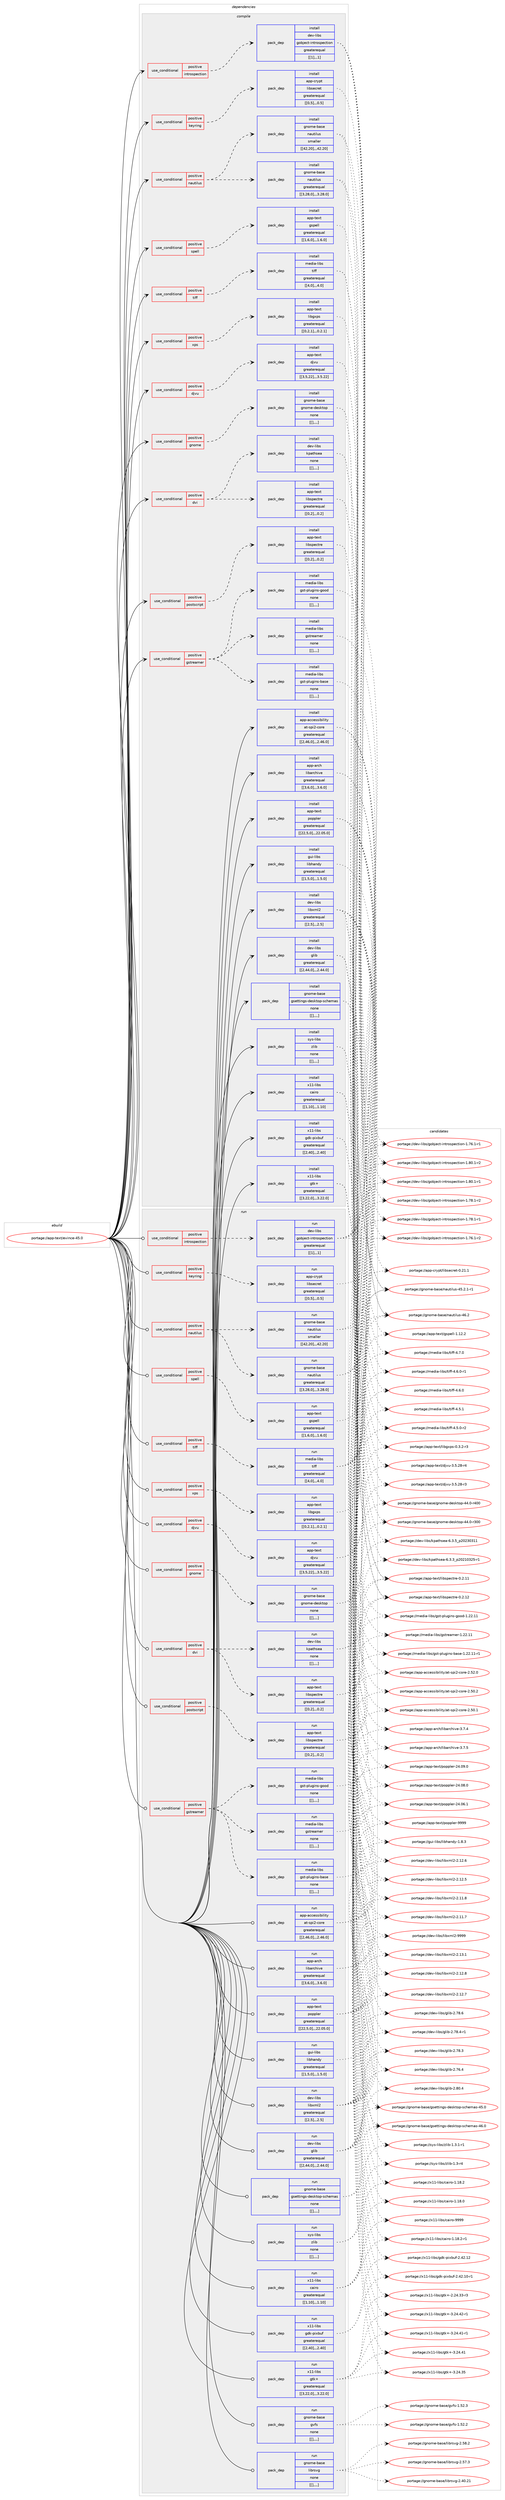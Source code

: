 digraph prolog {

# *************
# Graph options
# *************

newrank=true;
concentrate=true;
compound=true;
graph [rankdir=LR,fontname=Helvetica,fontsize=10,ranksep=1.5];#, ranksep=2.5, nodesep=0.2];
edge  [arrowhead=vee];
node  [fontname=Helvetica,fontsize=10];

# **********
# The ebuild
# **********

subgraph cluster_leftcol {
color=gray;
label=<<i>ebuild</i>>;
id [label="portage://app-text/evince-45.0", color=red, width=4, href="../app-text/evince-45.0.svg"];
}

# ****************
# The dependencies
# ****************

subgraph cluster_midcol {
color=gray;
label=<<i>dependencies</i>>;
subgraph cluster_compile {
fillcolor="#eeeeee";
style=filled;
label=<<i>compile</i>>;
subgraph cond15234 {
dependency54823 [label=<<TABLE BORDER="0" CELLBORDER="1" CELLSPACING="0" CELLPADDING="4"><TR><TD ROWSPAN="3" CELLPADDING="10">use_conditional</TD></TR><TR><TD>positive</TD></TR><TR><TD>djvu</TD></TR></TABLE>>, shape=none, color=red];
subgraph pack39100 {
dependency54824 [label=<<TABLE BORDER="0" CELLBORDER="1" CELLSPACING="0" CELLPADDING="4" WIDTH="220"><TR><TD ROWSPAN="6" CELLPADDING="30">pack_dep</TD></TR><TR><TD WIDTH="110">install</TD></TR><TR><TD>app-text</TD></TR><TR><TD>djvu</TD></TR><TR><TD>greaterequal</TD></TR><TR><TD>[[3,5,22],,,3.5.22]</TD></TR></TABLE>>, shape=none, color=blue];
}
dependency54823:e -> dependency54824:w [weight=20,style="dashed",arrowhead="vee"];
}
id:e -> dependency54823:w [weight=20,style="solid",arrowhead="vee"];
subgraph cond15235 {
dependency54825 [label=<<TABLE BORDER="0" CELLBORDER="1" CELLSPACING="0" CELLPADDING="4"><TR><TD ROWSPAN="3" CELLPADDING="10">use_conditional</TD></TR><TR><TD>positive</TD></TR><TR><TD>dvi</TD></TR></TABLE>>, shape=none, color=red];
subgraph pack39101 {
dependency54826 [label=<<TABLE BORDER="0" CELLBORDER="1" CELLSPACING="0" CELLPADDING="4" WIDTH="220"><TR><TD ROWSPAN="6" CELLPADDING="30">pack_dep</TD></TR><TR><TD WIDTH="110">install</TD></TR><TR><TD>app-text</TD></TR><TR><TD>libspectre</TD></TR><TR><TD>greaterequal</TD></TR><TR><TD>[[0,2],,,0.2]</TD></TR></TABLE>>, shape=none, color=blue];
}
dependency54825:e -> dependency54826:w [weight=20,style="dashed",arrowhead="vee"];
subgraph pack39102 {
dependency54827 [label=<<TABLE BORDER="0" CELLBORDER="1" CELLSPACING="0" CELLPADDING="4" WIDTH="220"><TR><TD ROWSPAN="6" CELLPADDING="30">pack_dep</TD></TR><TR><TD WIDTH="110">install</TD></TR><TR><TD>dev-libs</TD></TR><TR><TD>kpathsea</TD></TR><TR><TD>none</TD></TR><TR><TD>[[],,,,]</TD></TR></TABLE>>, shape=none, color=blue];
}
dependency54825:e -> dependency54827:w [weight=20,style="dashed",arrowhead="vee"];
}
id:e -> dependency54825:w [weight=20,style="solid",arrowhead="vee"];
subgraph cond15236 {
dependency54828 [label=<<TABLE BORDER="0" CELLBORDER="1" CELLSPACING="0" CELLPADDING="4"><TR><TD ROWSPAN="3" CELLPADDING="10">use_conditional</TD></TR><TR><TD>positive</TD></TR><TR><TD>gnome</TD></TR></TABLE>>, shape=none, color=red];
subgraph pack39103 {
dependency54829 [label=<<TABLE BORDER="0" CELLBORDER="1" CELLSPACING="0" CELLPADDING="4" WIDTH="220"><TR><TD ROWSPAN="6" CELLPADDING="30">pack_dep</TD></TR><TR><TD WIDTH="110">install</TD></TR><TR><TD>gnome-base</TD></TR><TR><TD>gnome-desktop</TD></TR><TR><TD>none</TD></TR><TR><TD>[[],,,,]</TD></TR></TABLE>>, shape=none, color=blue];
}
dependency54828:e -> dependency54829:w [weight=20,style="dashed",arrowhead="vee"];
}
id:e -> dependency54828:w [weight=20,style="solid",arrowhead="vee"];
subgraph cond15237 {
dependency54830 [label=<<TABLE BORDER="0" CELLBORDER="1" CELLSPACING="0" CELLPADDING="4"><TR><TD ROWSPAN="3" CELLPADDING="10">use_conditional</TD></TR><TR><TD>positive</TD></TR><TR><TD>gstreamer</TD></TR></TABLE>>, shape=none, color=red];
subgraph pack39104 {
dependency54831 [label=<<TABLE BORDER="0" CELLBORDER="1" CELLSPACING="0" CELLPADDING="4" WIDTH="220"><TR><TD ROWSPAN="6" CELLPADDING="30">pack_dep</TD></TR><TR><TD WIDTH="110">install</TD></TR><TR><TD>media-libs</TD></TR><TR><TD>gstreamer</TD></TR><TR><TD>none</TD></TR><TR><TD>[[],,,,]</TD></TR></TABLE>>, shape=none, color=blue];
}
dependency54830:e -> dependency54831:w [weight=20,style="dashed",arrowhead="vee"];
subgraph pack39105 {
dependency54832 [label=<<TABLE BORDER="0" CELLBORDER="1" CELLSPACING="0" CELLPADDING="4" WIDTH="220"><TR><TD ROWSPAN="6" CELLPADDING="30">pack_dep</TD></TR><TR><TD WIDTH="110">install</TD></TR><TR><TD>media-libs</TD></TR><TR><TD>gst-plugins-base</TD></TR><TR><TD>none</TD></TR><TR><TD>[[],,,,]</TD></TR></TABLE>>, shape=none, color=blue];
}
dependency54830:e -> dependency54832:w [weight=20,style="dashed",arrowhead="vee"];
subgraph pack39106 {
dependency54833 [label=<<TABLE BORDER="0" CELLBORDER="1" CELLSPACING="0" CELLPADDING="4" WIDTH="220"><TR><TD ROWSPAN="6" CELLPADDING="30">pack_dep</TD></TR><TR><TD WIDTH="110">install</TD></TR><TR><TD>media-libs</TD></TR><TR><TD>gst-plugins-good</TD></TR><TR><TD>none</TD></TR><TR><TD>[[],,,,]</TD></TR></TABLE>>, shape=none, color=blue];
}
dependency54830:e -> dependency54833:w [weight=20,style="dashed",arrowhead="vee"];
}
id:e -> dependency54830:w [weight=20,style="solid",arrowhead="vee"];
subgraph cond15238 {
dependency54834 [label=<<TABLE BORDER="0" CELLBORDER="1" CELLSPACING="0" CELLPADDING="4"><TR><TD ROWSPAN="3" CELLPADDING="10">use_conditional</TD></TR><TR><TD>positive</TD></TR><TR><TD>introspection</TD></TR></TABLE>>, shape=none, color=red];
subgraph pack39107 {
dependency54835 [label=<<TABLE BORDER="0" CELLBORDER="1" CELLSPACING="0" CELLPADDING="4" WIDTH="220"><TR><TD ROWSPAN="6" CELLPADDING="30">pack_dep</TD></TR><TR><TD WIDTH="110">install</TD></TR><TR><TD>dev-libs</TD></TR><TR><TD>gobject-introspection</TD></TR><TR><TD>greaterequal</TD></TR><TR><TD>[[1],,,1]</TD></TR></TABLE>>, shape=none, color=blue];
}
dependency54834:e -> dependency54835:w [weight=20,style="dashed",arrowhead="vee"];
}
id:e -> dependency54834:w [weight=20,style="solid",arrowhead="vee"];
subgraph cond15239 {
dependency54836 [label=<<TABLE BORDER="0" CELLBORDER="1" CELLSPACING="0" CELLPADDING="4"><TR><TD ROWSPAN="3" CELLPADDING="10">use_conditional</TD></TR><TR><TD>positive</TD></TR><TR><TD>keyring</TD></TR></TABLE>>, shape=none, color=red];
subgraph pack39108 {
dependency54837 [label=<<TABLE BORDER="0" CELLBORDER="1" CELLSPACING="0" CELLPADDING="4" WIDTH="220"><TR><TD ROWSPAN="6" CELLPADDING="30">pack_dep</TD></TR><TR><TD WIDTH="110">install</TD></TR><TR><TD>app-crypt</TD></TR><TR><TD>libsecret</TD></TR><TR><TD>greaterequal</TD></TR><TR><TD>[[0,5],,,0.5]</TD></TR></TABLE>>, shape=none, color=blue];
}
dependency54836:e -> dependency54837:w [weight=20,style="dashed",arrowhead="vee"];
}
id:e -> dependency54836:w [weight=20,style="solid",arrowhead="vee"];
subgraph cond15240 {
dependency54838 [label=<<TABLE BORDER="0" CELLBORDER="1" CELLSPACING="0" CELLPADDING="4"><TR><TD ROWSPAN="3" CELLPADDING="10">use_conditional</TD></TR><TR><TD>positive</TD></TR><TR><TD>nautilus</TD></TR></TABLE>>, shape=none, color=red];
subgraph pack39109 {
dependency54839 [label=<<TABLE BORDER="0" CELLBORDER="1" CELLSPACING="0" CELLPADDING="4" WIDTH="220"><TR><TD ROWSPAN="6" CELLPADDING="30">pack_dep</TD></TR><TR><TD WIDTH="110">install</TD></TR><TR><TD>gnome-base</TD></TR><TR><TD>nautilus</TD></TR><TR><TD>greaterequal</TD></TR><TR><TD>[[3,28,0],,,3.28.0]</TD></TR></TABLE>>, shape=none, color=blue];
}
dependency54838:e -> dependency54839:w [weight=20,style="dashed",arrowhead="vee"];
subgraph pack39110 {
dependency54840 [label=<<TABLE BORDER="0" CELLBORDER="1" CELLSPACING="0" CELLPADDING="4" WIDTH="220"><TR><TD ROWSPAN="6" CELLPADDING="30">pack_dep</TD></TR><TR><TD WIDTH="110">install</TD></TR><TR><TD>gnome-base</TD></TR><TR><TD>nautilus</TD></TR><TR><TD>smaller</TD></TR><TR><TD>[[42,20],,,42.20]</TD></TR></TABLE>>, shape=none, color=blue];
}
dependency54838:e -> dependency54840:w [weight=20,style="dashed",arrowhead="vee"];
}
id:e -> dependency54838:w [weight=20,style="solid",arrowhead="vee"];
subgraph cond15241 {
dependency54841 [label=<<TABLE BORDER="0" CELLBORDER="1" CELLSPACING="0" CELLPADDING="4"><TR><TD ROWSPAN="3" CELLPADDING="10">use_conditional</TD></TR><TR><TD>positive</TD></TR><TR><TD>postscript</TD></TR></TABLE>>, shape=none, color=red];
subgraph pack39111 {
dependency54842 [label=<<TABLE BORDER="0" CELLBORDER="1" CELLSPACING="0" CELLPADDING="4" WIDTH="220"><TR><TD ROWSPAN="6" CELLPADDING="30">pack_dep</TD></TR><TR><TD WIDTH="110">install</TD></TR><TR><TD>app-text</TD></TR><TR><TD>libspectre</TD></TR><TR><TD>greaterequal</TD></TR><TR><TD>[[0,2],,,0.2]</TD></TR></TABLE>>, shape=none, color=blue];
}
dependency54841:e -> dependency54842:w [weight=20,style="dashed",arrowhead="vee"];
}
id:e -> dependency54841:w [weight=20,style="solid",arrowhead="vee"];
subgraph cond15242 {
dependency54843 [label=<<TABLE BORDER="0" CELLBORDER="1" CELLSPACING="0" CELLPADDING="4"><TR><TD ROWSPAN="3" CELLPADDING="10">use_conditional</TD></TR><TR><TD>positive</TD></TR><TR><TD>spell</TD></TR></TABLE>>, shape=none, color=red];
subgraph pack39112 {
dependency54844 [label=<<TABLE BORDER="0" CELLBORDER="1" CELLSPACING="0" CELLPADDING="4" WIDTH="220"><TR><TD ROWSPAN="6" CELLPADDING="30">pack_dep</TD></TR><TR><TD WIDTH="110">install</TD></TR><TR><TD>app-text</TD></TR><TR><TD>gspell</TD></TR><TR><TD>greaterequal</TD></TR><TR><TD>[[1,6,0],,,1.6.0]</TD></TR></TABLE>>, shape=none, color=blue];
}
dependency54843:e -> dependency54844:w [weight=20,style="dashed",arrowhead="vee"];
}
id:e -> dependency54843:w [weight=20,style="solid",arrowhead="vee"];
subgraph cond15243 {
dependency54845 [label=<<TABLE BORDER="0" CELLBORDER="1" CELLSPACING="0" CELLPADDING="4"><TR><TD ROWSPAN="3" CELLPADDING="10">use_conditional</TD></TR><TR><TD>positive</TD></TR><TR><TD>tiff</TD></TR></TABLE>>, shape=none, color=red];
subgraph pack39113 {
dependency54846 [label=<<TABLE BORDER="0" CELLBORDER="1" CELLSPACING="0" CELLPADDING="4" WIDTH="220"><TR><TD ROWSPAN="6" CELLPADDING="30">pack_dep</TD></TR><TR><TD WIDTH="110">install</TD></TR><TR><TD>media-libs</TD></TR><TR><TD>tiff</TD></TR><TR><TD>greaterequal</TD></TR><TR><TD>[[4,0],,,4.0]</TD></TR></TABLE>>, shape=none, color=blue];
}
dependency54845:e -> dependency54846:w [weight=20,style="dashed",arrowhead="vee"];
}
id:e -> dependency54845:w [weight=20,style="solid",arrowhead="vee"];
subgraph cond15244 {
dependency54847 [label=<<TABLE BORDER="0" CELLBORDER="1" CELLSPACING="0" CELLPADDING="4"><TR><TD ROWSPAN="3" CELLPADDING="10">use_conditional</TD></TR><TR><TD>positive</TD></TR><TR><TD>xps</TD></TR></TABLE>>, shape=none, color=red];
subgraph pack39114 {
dependency54848 [label=<<TABLE BORDER="0" CELLBORDER="1" CELLSPACING="0" CELLPADDING="4" WIDTH="220"><TR><TD ROWSPAN="6" CELLPADDING="30">pack_dep</TD></TR><TR><TD WIDTH="110">install</TD></TR><TR><TD>app-text</TD></TR><TR><TD>libgxps</TD></TR><TR><TD>greaterequal</TD></TR><TR><TD>[[0,2,1],,,0.2.1]</TD></TR></TABLE>>, shape=none, color=blue];
}
dependency54847:e -> dependency54848:w [weight=20,style="dashed",arrowhead="vee"];
}
id:e -> dependency54847:w [weight=20,style="solid",arrowhead="vee"];
subgraph pack39115 {
dependency54849 [label=<<TABLE BORDER="0" CELLBORDER="1" CELLSPACING="0" CELLPADDING="4" WIDTH="220"><TR><TD ROWSPAN="6" CELLPADDING="30">pack_dep</TD></TR><TR><TD WIDTH="110">install</TD></TR><TR><TD>app-accessibility</TD></TR><TR><TD>at-spi2-core</TD></TR><TR><TD>greaterequal</TD></TR><TR><TD>[[2,46,0],,,2.46.0]</TD></TR></TABLE>>, shape=none, color=blue];
}
id:e -> dependency54849:w [weight=20,style="solid",arrowhead="vee"];
subgraph pack39116 {
dependency54850 [label=<<TABLE BORDER="0" CELLBORDER="1" CELLSPACING="0" CELLPADDING="4" WIDTH="220"><TR><TD ROWSPAN="6" CELLPADDING="30">pack_dep</TD></TR><TR><TD WIDTH="110">install</TD></TR><TR><TD>app-arch</TD></TR><TR><TD>libarchive</TD></TR><TR><TD>greaterequal</TD></TR><TR><TD>[[3,6,0],,,3.6.0]</TD></TR></TABLE>>, shape=none, color=blue];
}
id:e -> dependency54850:w [weight=20,style="solid",arrowhead="vee"];
subgraph pack39117 {
dependency54851 [label=<<TABLE BORDER="0" CELLBORDER="1" CELLSPACING="0" CELLPADDING="4" WIDTH="220"><TR><TD ROWSPAN="6" CELLPADDING="30">pack_dep</TD></TR><TR><TD WIDTH="110">install</TD></TR><TR><TD>app-text</TD></TR><TR><TD>poppler</TD></TR><TR><TD>greaterequal</TD></TR><TR><TD>[[22,5,0],,,22.05.0]</TD></TR></TABLE>>, shape=none, color=blue];
}
id:e -> dependency54851:w [weight=20,style="solid",arrowhead="vee"];
subgraph pack39118 {
dependency54852 [label=<<TABLE BORDER="0" CELLBORDER="1" CELLSPACING="0" CELLPADDING="4" WIDTH="220"><TR><TD ROWSPAN="6" CELLPADDING="30">pack_dep</TD></TR><TR><TD WIDTH="110">install</TD></TR><TR><TD>dev-libs</TD></TR><TR><TD>glib</TD></TR><TR><TD>greaterequal</TD></TR><TR><TD>[[2,44,0],,,2.44.0]</TD></TR></TABLE>>, shape=none, color=blue];
}
id:e -> dependency54852:w [weight=20,style="solid",arrowhead="vee"];
subgraph pack39119 {
dependency54853 [label=<<TABLE BORDER="0" CELLBORDER="1" CELLSPACING="0" CELLPADDING="4" WIDTH="220"><TR><TD ROWSPAN="6" CELLPADDING="30">pack_dep</TD></TR><TR><TD WIDTH="110">install</TD></TR><TR><TD>dev-libs</TD></TR><TR><TD>libxml2</TD></TR><TR><TD>greaterequal</TD></TR><TR><TD>[[2,5],,,2.5]</TD></TR></TABLE>>, shape=none, color=blue];
}
id:e -> dependency54853:w [weight=20,style="solid",arrowhead="vee"];
subgraph pack39120 {
dependency54854 [label=<<TABLE BORDER="0" CELLBORDER="1" CELLSPACING="0" CELLPADDING="4" WIDTH="220"><TR><TD ROWSPAN="6" CELLPADDING="30">pack_dep</TD></TR><TR><TD WIDTH="110">install</TD></TR><TR><TD>gnome-base</TD></TR><TR><TD>gsettings-desktop-schemas</TD></TR><TR><TD>none</TD></TR><TR><TD>[[],,,,]</TD></TR></TABLE>>, shape=none, color=blue];
}
id:e -> dependency54854:w [weight=20,style="solid",arrowhead="vee"];
subgraph pack39121 {
dependency54855 [label=<<TABLE BORDER="0" CELLBORDER="1" CELLSPACING="0" CELLPADDING="4" WIDTH="220"><TR><TD ROWSPAN="6" CELLPADDING="30">pack_dep</TD></TR><TR><TD WIDTH="110">install</TD></TR><TR><TD>gui-libs</TD></TR><TR><TD>libhandy</TD></TR><TR><TD>greaterequal</TD></TR><TR><TD>[[1,5,0],,,1.5.0]</TD></TR></TABLE>>, shape=none, color=blue];
}
id:e -> dependency54855:w [weight=20,style="solid",arrowhead="vee"];
subgraph pack39122 {
dependency54856 [label=<<TABLE BORDER="0" CELLBORDER="1" CELLSPACING="0" CELLPADDING="4" WIDTH="220"><TR><TD ROWSPAN="6" CELLPADDING="30">pack_dep</TD></TR><TR><TD WIDTH="110">install</TD></TR><TR><TD>sys-libs</TD></TR><TR><TD>zlib</TD></TR><TR><TD>none</TD></TR><TR><TD>[[],,,,]</TD></TR></TABLE>>, shape=none, color=blue];
}
id:e -> dependency54856:w [weight=20,style="solid",arrowhead="vee"];
subgraph pack39123 {
dependency54857 [label=<<TABLE BORDER="0" CELLBORDER="1" CELLSPACING="0" CELLPADDING="4" WIDTH="220"><TR><TD ROWSPAN="6" CELLPADDING="30">pack_dep</TD></TR><TR><TD WIDTH="110">install</TD></TR><TR><TD>x11-libs</TD></TR><TR><TD>cairo</TD></TR><TR><TD>greaterequal</TD></TR><TR><TD>[[1,10],,,1.10]</TD></TR></TABLE>>, shape=none, color=blue];
}
id:e -> dependency54857:w [weight=20,style="solid",arrowhead="vee"];
subgraph pack39124 {
dependency54858 [label=<<TABLE BORDER="0" CELLBORDER="1" CELLSPACING="0" CELLPADDING="4" WIDTH="220"><TR><TD ROWSPAN="6" CELLPADDING="30">pack_dep</TD></TR><TR><TD WIDTH="110">install</TD></TR><TR><TD>x11-libs</TD></TR><TR><TD>gdk-pixbuf</TD></TR><TR><TD>greaterequal</TD></TR><TR><TD>[[2,40],,,2.40]</TD></TR></TABLE>>, shape=none, color=blue];
}
id:e -> dependency54858:w [weight=20,style="solid",arrowhead="vee"];
subgraph pack39125 {
dependency54859 [label=<<TABLE BORDER="0" CELLBORDER="1" CELLSPACING="0" CELLPADDING="4" WIDTH="220"><TR><TD ROWSPAN="6" CELLPADDING="30">pack_dep</TD></TR><TR><TD WIDTH="110">install</TD></TR><TR><TD>x11-libs</TD></TR><TR><TD>gtk+</TD></TR><TR><TD>greaterequal</TD></TR><TR><TD>[[3,22,0],,,3.22.0]</TD></TR></TABLE>>, shape=none, color=blue];
}
id:e -> dependency54859:w [weight=20,style="solid",arrowhead="vee"];
}
subgraph cluster_compileandrun {
fillcolor="#eeeeee";
style=filled;
label=<<i>compile and run</i>>;
}
subgraph cluster_run {
fillcolor="#eeeeee";
style=filled;
label=<<i>run</i>>;
subgraph cond15245 {
dependency54860 [label=<<TABLE BORDER="0" CELLBORDER="1" CELLSPACING="0" CELLPADDING="4"><TR><TD ROWSPAN="3" CELLPADDING="10">use_conditional</TD></TR><TR><TD>positive</TD></TR><TR><TD>djvu</TD></TR></TABLE>>, shape=none, color=red];
subgraph pack39126 {
dependency54861 [label=<<TABLE BORDER="0" CELLBORDER="1" CELLSPACING="0" CELLPADDING="4" WIDTH="220"><TR><TD ROWSPAN="6" CELLPADDING="30">pack_dep</TD></TR><TR><TD WIDTH="110">run</TD></TR><TR><TD>app-text</TD></TR><TR><TD>djvu</TD></TR><TR><TD>greaterequal</TD></TR><TR><TD>[[3,5,22],,,3.5.22]</TD></TR></TABLE>>, shape=none, color=blue];
}
dependency54860:e -> dependency54861:w [weight=20,style="dashed",arrowhead="vee"];
}
id:e -> dependency54860:w [weight=20,style="solid",arrowhead="odot"];
subgraph cond15246 {
dependency54862 [label=<<TABLE BORDER="0" CELLBORDER="1" CELLSPACING="0" CELLPADDING="4"><TR><TD ROWSPAN="3" CELLPADDING="10">use_conditional</TD></TR><TR><TD>positive</TD></TR><TR><TD>dvi</TD></TR></TABLE>>, shape=none, color=red];
subgraph pack39127 {
dependency54863 [label=<<TABLE BORDER="0" CELLBORDER="1" CELLSPACING="0" CELLPADDING="4" WIDTH="220"><TR><TD ROWSPAN="6" CELLPADDING="30">pack_dep</TD></TR><TR><TD WIDTH="110">run</TD></TR><TR><TD>app-text</TD></TR><TR><TD>libspectre</TD></TR><TR><TD>greaterequal</TD></TR><TR><TD>[[0,2],,,0.2]</TD></TR></TABLE>>, shape=none, color=blue];
}
dependency54862:e -> dependency54863:w [weight=20,style="dashed",arrowhead="vee"];
subgraph pack39128 {
dependency54864 [label=<<TABLE BORDER="0" CELLBORDER="1" CELLSPACING="0" CELLPADDING="4" WIDTH="220"><TR><TD ROWSPAN="6" CELLPADDING="30">pack_dep</TD></TR><TR><TD WIDTH="110">run</TD></TR><TR><TD>dev-libs</TD></TR><TR><TD>kpathsea</TD></TR><TR><TD>none</TD></TR><TR><TD>[[],,,,]</TD></TR></TABLE>>, shape=none, color=blue];
}
dependency54862:e -> dependency54864:w [weight=20,style="dashed",arrowhead="vee"];
}
id:e -> dependency54862:w [weight=20,style="solid",arrowhead="odot"];
subgraph cond15247 {
dependency54865 [label=<<TABLE BORDER="0" CELLBORDER="1" CELLSPACING="0" CELLPADDING="4"><TR><TD ROWSPAN="3" CELLPADDING="10">use_conditional</TD></TR><TR><TD>positive</TD></TR><TR><TD>gnome</TD></TR></TABLE>>, shape=none, color=red];
subgraph pack39129 {
dependency54866 [label=<<TABLE BORDER="0" CELLBORDER="1" CELLSPACING="0" CELLPADDING="4" WIDTH="220"><TR><TD ROWSPAN="6" CELLPADDING="30">pack_dep</TD></TR><TR><TD WIDTH="110">run</TD></TR><TR><TD>gnome-base</TD></TR><TR><TD>gnome-desktop</TD></TR><TR><TD>none</TD></TR><TR><TD>[[],,,,]</TD></TR></TABLE>>, shape=none, color=blue];
}
dependency54865:e -> dependency54866:w [weight=20,style="dashed",arrowhead="vee"];
}
id:e -> dependency54865:w [weight=20,style="solid",arrowhead="odot"];
subgraph cond15248 {
dependency54867 [label=<<TABLE BORDER="0" CELLBORDER="1" CELLSPACING="0" CELLPADDING="4"><TR><TD ROWSPAN="3" CELLPADDING="10">use_conditional</TD></TR><TR><TD>positive</TD></TR><TR><TD>gstreamer</TD></TR></TABLE>>, shape=none, color=red];
subgraph pack39130 {
dependency54868 [label=<<TABLE BORDER="0" CELLBORDER="1" CELLSPACING="0" CELLPADDING="4" WIDTH="220"><TR><TD ROWSPAN="6" CELLPADDING="30">pack_dep</TD></TR><TR><TD WIDTH="110">run</TD></TR><TR><TD>media-libs</TD></TR><TR><TD>gstreamer</TD></TR><TR><TD>none</TD></TR><TR><TD>[[],,,,]</TD></TR></TABLE>>, shape=none, color=blue];
}
dependency54867:e -> dependency54868:w [weight=20,style="dashed",arrowhead="vee"];
subgraph pack39131 {
dependency54869 [label=<<TABLE BORDER="0" CELLBORDER="1" CELLSPACING="0" CELLPADDING="4" WIDTH="220"><TR><TD ROWSPAN="6" CELLPADDING="30">pack_dep</TD></TR><TR><TD WIDTH="110">run</TD></TR><TR><TD>media-libs</TD></TR><TR><TD>gst-plugins-base</TD></TR><TR><TD>none</TD></TR><TR><TD>[[],,,,]</TD></TR></TABLE>>, shape=none, color=blue];
}
dependency54867:e -> dependency54869:w [weight=20,style="dashed",arrowhead="vee"];
subgraph pack39132 {
dependency54870 [label=<<TABLE BORDER="0" CELLBORDER="1" CELLSPACING="0" CELLPADDING="4" WIDTH="220"><TR><TD ROWSPAN="6" CELLPADDING="30">pack_dep</TD></TR><TR><TD WIDTH="110">run</TD></TR><TR><TD>media-libs</TD></TR><TR><TD>gst-plugins-good</TD></TR><TR><TD>none</TD></TR><TR><TD>[[],,,,]</TD></TR></TABLE>>, shape=none, color=blue];
}
dependency54867:e -> dependency54870:w [weight=20,style="dashed",arrowhead="vee"];
}
id:e -> dependency54867:w [weight=20,style="solid",arrowhead="odot"];
subgraph cond15249 {
dependency54871 [label=<<TABLE BORDER="0" CELLBORDER="1" CELLSPACING="0" CELLPADDING="4"><TR><TD ROWSPAN="3" CELLPADDING="10">use_conditional</TD></TR><TR><TD>positive</TD></TR><TR><TD>introspection</TD></TR></TABLE>>, shape=none, color=red];
subgraph pack39133 {
dependency54872 [label=<<TABLE BORDER="0" CELLBORDER="1" CELLSPACING="0" CELLPADDING="4" WIDTH="220"><TR><TD ROWSPAN="6" CELLPADDING="30">pack_dep</TD></TR><TR><TD WIDTH="110">run</TD></TR><TR><TD>dev-libs</TD></TR><TR><TD>gobject-introspection</TD></TR><TR><TD>greaterequal</TD></TR><TR><TD>[[1],,,1]</TD></TR></TABLE>>, shape=none, color=blue];
}
dependency54871:e -> dependency54872:w [weight=20,style="dashed",arrowhead="vee"];
}
id:e -> dependency54871:w [weight=20,style="solid",arrowhead="odot"];
subgraph cond15250 {
dependency54873 [label=<<TABLE BORDER="0" CELLBORDER="1" CELLSPACING="0" CELLPADDING="4"><TR><TD ROWSPAN="3" CELLPADDING="10">use_conditional</TD></TR><TR><TD>positive</TD></TR><TR><TD>keyring</TD></TR></TABLE>>, shape=none, color=red];
subgraph pack39134 {
dependency54874 [label=<<TABLE BORDER="0" CELLBORDER="1" CELLSPACING="0" CELLPADDING="4" WIDTH="220"><TR><TD ROWSPAN="6" CELLPADDING="30">pack_dep</TD></TR><TR><TD WIDTH="110">run</TD></TR><TR><TD>app-crypt</TD></TR><TR><TD>libsecret</TD></TR><TR><TD>greaterequal</TD></TR><TR><TD>[[0,5],,,0.5]</TD></TR></TABLE>>, shape=none, color=blue];
}
dependency54873:e -> dependency54874:w [weight=20,style="dashed",arrowhead="vee"];
}
id:e -> dependency54873:w [weight=20,style="solid",arrowhead="odot"];
subgraph cond15251 {
dependency54875 [label=<<TABLE BORDER="0" CELLBORDER="1" CELLSPACING="0" CELLPADDING="4"><TR><TD ROWSPAN="3" CELLPADDING="10">use_conditional</TD></TR><TR><TD>positive</TD></TR><TR><TD>nautilus</TD></TR></TABLE>>, shape=none, color=red];
subgraph pack39135 {
dependency54876 [label=<<TABLE BORDER="0" CELLBORDER="1" CELLSPACING="0" CELLPADDING="4" WIDTH="220"><TR><TD ROWSPAN="6" CELLPADDING="30">pack_dep</TD></TR><TR><TD WIDTH="110">run</TD></TR><TR><TD>gnome-base</TD></TR><TR><TD>nautilus</TD></TR><TR><TD>greaterequal</TD></TR><TR><TD>[[3,28,0],,,3.28.0]</TD></TR></TABLE>>, shape=none, color=blue];
}
dependency54875:e -> dependency54876:w [weight=20,style="dashed",arrowhead="vee"];
subgraph pack39136 {
dependency54877 [label=<<TABLE BORDER="0" CELLBORDER="1" CELLSPACING="0" CELLPADDING="4" WIDTH="220"><TR><TD ROWSPAN="6" CELLPADDING="30">pack_dep</TD></TR><TR><TD WIDTH="110">run</TD></TR><TR><TD>gnome-base</TD></TR><TR><TD>nautilus</TD></TR><TR><TD>smaller</TD></TR><TR><TD>[[42,20],,,42.20]</TD></TR></TABLE>>, shape=none, color=blue];
}
dependency54875:e -> dependency54877:w [weight=20,style="dashed",arrowhead="vee"];
}
id:e -> dependency54875:w [weight=20,style="solid",arrowhead="odot"];
subgraph cond15252 {
dependency54878 [label=<<TABLE BORDER="0" CELLBORDER="1" CELLSPACING="0" CELLPADDING="4"><TR><TD ROWSPAN="3" CELLPADDING="10">use_conditional</TD></TR><TR><TD>positive</TD></TR><TR><TD>postscript</TD></TR></TABLE>>, shape=none, color=red];
subgraph pack39137 {
dependency54879 [label=<<TABLE BORDER="0" CELLBORDER="1" CELLSPACING="0" CELLPADDING="4" WIDTH="220"><TR><TD ROWSPAN="6" CELLPADDING="30">pack_dep</TD></TR><TR><TD WIDTH="110">run</TD></TR><TR><TD>app-text</TD></TR><TR><TD>libspectre</TD></TR><TR><TD>greaterequal</TD></TR><TR><TD>[[0,2],,,0.2]</TD></TR></TABLE>>, shape=none, color=blue];
}
dependency54878:e -> dependency54879:w [weight=20,style="dashed",arrowhead="vee"];
}
id:e -> dependency54878:w [weight=20,style="solid",arrowhead="odot"];
subgraph cond15253 {
dependency54880 [label=<<TABLE BORDER="0" CELLBORDER="1" CELLSPACING="0" CELLPADDING="4"><TR><TD ROWSPAN="3" CELLPADDING="10">use_conditional</TD></TR><TR><TD>positive</TD></TR><TR><TD>spell</TD></TR></TABLE>>, shape=none, color=red];
subgraph pack39138 {
dependency54881 [label=<<TABLE BORDER="0" CELLBORDER="1" CELLSPACING="0" CELLPADDING="4" WIDTH="220"><TR><TD ROWSPAN="6" CELLPADDING="30">pack_dep</TD></TR><TR><TD WIDTH="110">run</TD></TR><TR><TD>app-text</TD></TR><TR><TD>gspell</TD></TR><TR><TD>greaterequal</TD></TR><TR><TD>[[1,6,0],,,1.6.0]</TD></TR></TABLE>>, shape=none, color=blue];
}
dependency54880:e -> dependency54881:w [weight=20,style="dashed",arrowhead="vee"];
}
id:e -> dependency54880:w [weight=20,style="solid",arrowhead="odot"];
subgraph cond15254 {
dependency54882 [label=<<TABLE BORDER="0" CELLBORDER="1" CELLSPACING="0" CELLPADDING="4"><TR><TD ROWSPAN="3" CELLPADDING="10">use_conditional</TD></TR><TR><TD>positive</TD></TR><TR><TD>tiff</TD></TR></TABLE>>, shape=none, color=red];
subgraph pack39139 {
dependency54883 [label=<<TABLE BORDER="0" CELLBORDER="1" CELLSPACING="0" CELLPADDING="4" WIDTH="220"><TR><TD ROWSPAN="6" CELLPADDING="30">pack_dep</TD></TR><TR><TD WIDTH="110">run</TD></TR><TR><TD>media-libs</TD></TR><TR><TD>tiff</TD></TR><TR><TD>greaterequal</TD></TR><TR><TD>[[4,0],,,4.0]</TD></TR></TABLE>>, shape=none, color=blue];
}
dependency54882:e -> dependency54883:w [weight=20,style="dashed",arrowhead="vee"];
}
id:e -> dependency54882:w [weight=20,style="solid",arrowhead="odot"];
subgraph cond15255 {
dependency54884 [label=<<TABLE BORDER="0" CELLBORDER="1" CELLSPACING="0" CELLPADDING="4"><TR><TD ROWSPAN="3" CELLPADDING="10">use_conditional</TD></TR><TR><TD>positive</TD></TR><TR><TD>xps</TD></TR></TABLE>>, shape=none, color=red];
subgraph pack39140 {
dependency54885 [label=<<TABLE BORDER="0" CELLBORDER="1" CELLSPACING="0" CELLPADDING="4" WIDTH="220"><TR><TD ROWSPAN="6" CELLPADDING="30">pack_dep</TD></TR><TR><TD WIDTH="110">run</TD></TR><TR><TD>app-text</TD></TR><TR><TD>libgxps</TD></TR><TR><TD>greaterequal</TD></TR><TR><TD>[[0,2,1],,,0.2.1]</TD></TR></TABLE>>, shape=none, color=blue];
}
dependency54884:e -> dependency54885:w [weight=20,style="dashed",arrowhead="vee"];
}
id:e -> dependency54884:w [weight=20,style="solid",arrowhead="odot"];
subgraph pack39141 {
dependency54886 [label=<<TABLE BORDER="0" CELLBORDER="1" CELLSPACING="0" CELLPADDING="4" WIDTH="220"><TR><TD ROWSPAN="6" CELLPADDING="30">pack_dep</TD></TR><TR><TD WIDTH="110">run</TD></TR><TR><TD>app-accessibility</TD></TR><TR><TD>at-spi2-core</TD></TR><TR><TD>greaterequal</TD></TR><TR><TD>[[2,46,0],,,2.46.0]</TD></TR></TABLE>>, shape=none, color=blue];
}
id:e -> dependency54886:w [weight=20,style="solid",arrowhead="odot"];
subgraph pack39142 {
dependency54887 [label=<<TABLE BORDER="0" CELLBORDER="1" CELLSPACING="0" CELLPADDING="4" WIDTH="220"><TR><TD ROWSPAN="6" CELLPADDING="30">pack_dep</TD></TR><TR><TD WIDTH="110">run</TD></TR><TR><TD>app-arch</TD></TR><TR><TD>libarchive</TD></TR><TR><TD>greaterequal</TD></TR><TR><TD>[[3,6,0],,,3.6.0]</TD></TR></TABLE>>, shape=none, color=blue];
}
id:e -> dependency54887:w [weight=20,style="solid",arrowhead="odot"];
subgraph pack39143 {
dependency54888 [label=<<TABLE BORDER="0" CELLBORDER="1" CELLSPACING="0" CELLPADDING="4" WIDTH="220"><TR><TD ROWSPAN="6" CELLPADDING="30">pack_dep</TD></TR><TR><TD WIDTH="110">run</TD></TR><TR><TD>app-text</TD></TR><TR><TD>poppler</TD></TR><TR><TD>greaterequal</TD></TR><TR><TD>[[22,5,0],,,22.05.0]</TD></TR></TABLE>>, shape=none, color=blue];
}
id:e -> dependency54888:w [weight=20,style="solid",arrowhead="odot"];
subgraph pack39144 {
dependency54889 [label=<<TABLE BORDER="0" CELLBORDER="1" CELLSPACING="0" CELLPADDING="4" WIDTH="220"><TR><TD ROWSPAN="6" CELLPADDING="30">pack_dep</TD></TR><TR><TD WIDTH="110">run</TD></TR><TR><TD>dev-libs</TD></TR><TR><TD>glib</TD></TR><TR><TD>greaterequal</TD></TR><TR><TD>[[2,44,0],,,2.44.0]</TD></TR></TABLE>>, shape=none, color=blue];
}
id:e -> dependency54889:w [weight=20,style="solid",arrowhead="odot"];
subgraph pack39145 {
dependency54890 [label=<<TABLE BORDER="0" CELLBORDER="1" CELLSPACING="0" CELLPADDING="4" WIDTH="220"><TR><TD ROWSPAN="6" CELLPADDING="30">pack_dep</TD></TR><TR><TD WIDTH="110">run</TD></TR><TR><TD>dev-libs</TD></TR><TR><TD>libxml2</TD></TR><TR><TD>greaterequal</TD></TR><TR><TD>[[2,5],,,2.5]</TD></TR></TABLE>>, shape=none, color=blue];
}
id:e -> dependency54890:w [weight=20,style="solid",arrowhead="odot"];
subgraph pack39146 {
dependency54891 [label=<<TABLE BORDER="0" CELLBORDER="1" CELLSPACING="0" CELLPADDING="4" WIDTH="220"><TR><TD ROWSPAN="6" CELLPADDING="30">pack_dep</TD></TR><TR><TD WIDTH="110">run</TD></TR><TR><TD>gnome-base</TD></TR><TR><TD>gsettings-desktop-schemas</TD></TR><TR><TD>none</TD></TR><TR><TD>[[],,,,]</TD></TR></TABLE>>, shape=none, color=blue];
}
id:e -> dependency54891:w [weight=20,style="solid",arrowhead="odot"];
subgraph pack39147 {
dependency54892 [label=<<TABLE BORDER="0" CELLBORDER="1" CELLSPACING="0" CELLPADDING="4" WIDTH="220"><TR><TD ROWSPAN="6" CELLPADDING="30">pack_dep</TD></TR><TR><TD WIDTH="110">run</TD></TR><TR><TD>gnome-base</TD></TR><TR><TD>gvfs</TD></TR><TR><TD>none</TD></TR><TR><TD>[[],,,,]</TD></TR></TABLE>>, shape=none, color=blue];
}
id:e -> dependency54892:w [weight=20,style="solid",arrowhead="odot"];
subgraph pack39148 {
dependency54893 [label=<<TABLE BORDER="0" CELLBORDER="1" CELLSPACING="0" CELLPADDING="4" WIDTH="220"><TR><TD ROWSPAN="6" CELLPADDING="30">pack_dep</TD></TR><TR><TD WIDTH="110">run</TD></TR><TR><TD>gnome-base</TD></TR><TR><TD>librsvg</TD></TR><TR><TD>none</TD></TR><TR><TD>[[],,,,]</TD></TR></TABLE>>, shape=none, color=blue];
}
id:e -> dependency54893:w [weight=20,style="solid",arrowhead="odot"];
subgraph pack39149 {
dependency54894 [label=<<TABLE BORDER="0" CELLBORDER="1" CELLSPACING="0" CELLPADDING="4" WIDTH="220"><TR><TD ROWSPAN="6" CELLPADDING="30">pack_dep</TD></TR><TR><TD WIDTH="110">run</TD></TR><TR><TD>gui-libs</TD></TR><TR><TD>libhandy</TD></TR><TR><TD>greaterequal</TD></TR><TR><TD>[[1,5,0],,,1.5.0]</TD></TR></TABLE>>, shape=none, color=blue];
}
id:e -> dependency54894:w [weight=20,style="solid",arrowhead="odot"];
subgraph pack39150 {
dependency54895 [label=<<TABLE BORDER="0" CELLBORDER="1" CELLSPACING="0" CELLPADDING="4" WIDTH="220"><TR><TD ROWSPAN="6" CELLPADDING="30">pack_dep</TD></TR><TR><TD WIDTH="110">run</TD></TR><TR><TD>sys-libs</TD></TR><TR><TD>zlib</TD></TR><TR><TD>none</TD></TR><TR><TD>[[],,,,]</TD></TR></TABLE>>, shape=none, color=blue];
}
id:e -> dependency54895:w [weight=20,style="solid",arrowhead="odot"];
subgraph pack39151 {
dependency54896 [label=<<TABLE BORDER="0" CELLBORDER="1" CELLSPACING="0" CELLPADDING="4" WIDTH="220"><TR><TD ROWSPAN="6" CELLPADDING="30">pack_dep</TD></TR><TR><TD WIDTH="110">run</TD></TR><TR><TD>x11-libs</TD></TR><TR><TD>cairo</TD></TR><TR><TD>greaterequal</TD></TR><TR><TD>[[1,10],,,1.10]</TD></TR></TABLE>>, shape=none, color=blue];
}
id:e -> dependency54896:w [weight=20,style="solid",arrowhead="odot"];
subgraph pack39152 {
dependency54897 [label=<<TABLE BORDER="0" CELLBORDER="1" CELLSPACING="0" CELLPADDING="4" WIDTH="220"><TR><TD ROWSPAN="6" CELLPADDING="30">pack_dep</TD></TR><TR><TD WIDTH="110">run</TD></TR><TR><TD>x11-libs</TD></TR><TR><TD>gdk-pixbuf</TD></TR><TR><TD>greaterequal</TD></TR><TR><TD>[[2,40],,,2.40]</TD></TR></TABLE>>, shape=none, color=blue];
}
id:e -> dependency54897:w [weight=20,style="solid",arrowhead="odot"];
subgraph pack39153 {
dependency54898 [label=<<TABLE BORDER="0" CELLBORDER="1" CELLSPACING="0" CELLPADDING="4" WIDTH="220"><TR><TD ROWSPAN="6" CELLPADDING="30">pack_dep</TD></TR><TR><TD WIDTH="110">run</TD></TR><TR><TD>x11-libs</TD></TR><TR><TD>gtk+</TD></TR><TR><TD>greaterequal</TD></TR><TR><TD>[[3,22,0],,,3.22.0]</TD></TR></TABLE>>, shape=none, color=blue];
}
id:e -> dependency54898:w [weight=20,style="solid",arrowhead="odot"];
}
}

# **************
# The candidates
# **************

subgraph cluster_choices {
rank=same;
color=gray;
label=<<i>candidates</i>>;

subgraph choice39100 {
color=black;
nodesep=1;
choice971121124511610112011647100106118117455146534650564511452 [label="portage://app-text/djvu-3.5.28-r4", color=red, width=4,href="../app-text/djvu-3.5.28-r4.svg"];
choice971121124511610112011647100106118117455146534650564511451 [label="portage://app-text/djvu-3.5.28-r3", color=red, width=4,href="../app-text/djvu-3.5.28-r3.svg"];
dependency54824:e -> choice971121124511610112011647100106118117455146534650564511452:w [style=dotted,weight="100"];
dependency54824:e -> choice971121124511610112011647100106118117455146534650564511451:w [style=dotted,weight="100"];
}
subgraph choice39101 {
color=black;
nodesep=1;
choice971121124511610112011647108105981151121019911611410145484650464950 [label="portage://app-text/libspectre-0.2.12", color=red, width=4,href="../app-text/libspectre-0.2.12.svg"];
choice971121124511610112011647108105981151121019911611410145484650464949 [label="portage://app-text/libspectre-0.2.11", color=red, width=4,href="../app-text/libspectre-0.2.11.svg"];
dependency54826:e -> choice971121124511610112011647108105981151121019911611410145484650464950:w [style=dotted,weight="100"];
dependency54826:e -> choice971121124511610112011647108105981151121019911611410145484650464949:w [style=dotted,weight="100"];
}
subgraph choice39102 {
color=black;
nodesep=1;
choice1001011184510810598115471071129711610411510197455446514653951125048505148514949 [label="portage://dev-libs/kpathsea-6.3.5_p20230311", color=red, width=4,href="../dev-libs/kpathsea-6.3.5_p20230311.svg"];
choice10010111845108105981154710711297116104115101974554465146519511250485049485150534511449 [label="portage://dev-libs/kpathsea-6.3.3_p20210325-r1", color=red, width=4,href="../dev-libs/kpathsea-6.3.3_p20210325-r1.svg"];
dependency54827:e -> choice1001011184510810598115471071129711610411510197455446514653951125048505148514949:w [style=dotted,weight="100"];
dependency54827:e -> choice10010111845108105981154710711297116104115101974554465146519511250485049485150534511449:w [style=dotted,weight="100"];
}
subgraph choice39103 {
color=black;
nodesep=1;
choice1031101111091014598971151014710311011110910145100101115107116111112455252464845114524848 [label="portage://gnome-base/gnome-desktop-44.0-r400", color=red, width=4,href="../gnome-base/gnome-desktop-44.0-r400.svg"];
choice1031101111091014598971151014710311011110910145100101115107116111112455252464845114514848 [label="portage://gnome-base/gnome-desktop-44.0-r300", color=red, width=4,href="../gnome-base/gnome-desktop-44.0-r300.svg"];
dependency54829:e -> choice1031101111091014598971151014710311011110910145100101115107116111112455252464845114524848:w [style=dotted,weight="100"];
dependency54829:e -> choice1031101111091014598971151014710311011110910145100101115107116111112455252464845114514848:w [style=dotted,weight="100"];
}
subgraph choice39104 {
color=black;
nodesep=1;
choice10910110010597451081059811547103115116114101971091011144549465050464949 [label="portage://media-libs/gstreamer-1.22.11", color=red, width=4,href="../media-libs/gstreamer-1.22.11.svg"];
dependency54831:e -> choice10910110010597451081059811547103115116114101971091011144549465050464949:w [style=dotted,weight="100"];
}
subgraph choice39105 {
color=black;
nodesep=1;
choice109101100105974510810598115471031151164511210811710310511011545989711510145494650504649494511449 [label="portage://media-libs/gst-plugins-base-1.22.11-r1", color=red, width=4,href="../media-libs/gst-plugins-base-1.22.11-r1.svg"];
dependency54832:e -> choice109101100105974510810598115471031151164511210811710310511011545989711510145494650504649494511449:w [style=dotted,weight="100"];
}
subgraph choice39106 {
color=black;
nodesep=1;
choice1091011001059745108105981154710311511645112108117103105110115451031111111004549465050464949 [label="portage://media-libs/gst-plugins-good-1.22.11", color=red, width=4,href="../media-libs/gst-plugins-good-1.22.11.svg"];
dependency54833:e -> choice1091011001059745108105981154710311511645112108117103105110115451031111111004549465050464949:w [style=dotted,weight="100"];
}
subgraph choice39107 {
color=black;
nodesep=1;
choice10010111845108105981154710311198106101991164510511011611411111511210199116105111110454946564846494511450 [label="portage://dev-libs/gobject-introspection-1.80.1-r2", color=red, width=4,href="../dev-libs/gobject-introspection-1.80.1-r2.svg"];
choice10010111845108105981154710311198106101991164510511011611411111511210199116105111110454946564846494511449 [label="portage://dev-libs/gobject-introspection-1.80.1-r1", color=red, width=4,href="../dev-libs/gobject-introspection-1.80.1-r1.svg"];
choice10010111845108105981154710311198106101991164510511011611411111511210199116105111110454946555646494511450 [label="portage://dev-libs/gobject-introspection-1.78.1-r2", color=red, width=4,href="../dev-libs/gobject-introspection-1.78.1-r2.svg"];
choice10010111845108105981154710311198106101991164510511011611411111511210199116105111110454946555646494511449 [label="portage://dev-libs/gobject-introspection-1.78.1-r1", color=red, width=4,href="../dev-libs/gobject-introspection-1.78.1-r1.svg"];
choice10010111845108105981154710311198106101991164510511011611411111511210199116105111110454946555446494511450 [label="portage://dev-libs/gobject-introspection-1.76.1-r2", color=red, width=4,href="../dev-libs/gobject-introspection-1.76.1-r2.svg"];
choice10010111845108105981154710311198106101991164510511011611411111511210199116105111110454946555446494511449 [label="portage://dev-libs/gobject-introspection-1.76.1-r1", color=red, width=4,href="../dev-libs/gobject-introspection-1.76.1-r1.svg"];
dependency54835:e -> choice10010111845108105981154710311198106101991164510511011611411111511210199116105111110454946564846494511450:w [style=dotted,weight="100"];
dependency54835:e -> choice10010111845108105981154710311198106101991164510511011611411111511210199116105111110454946564846494511449:w [style=dotted,weight="100"];
dependency54835:e -> choice10010111845108105981154710311198106101991164510511011611411111511210199116105111110454946555646494511450:w [style=dotted,weight="100"];
dependency54835:e -> choice10010111845108105981154710311198106101991164510511011611411111511210199116105111110454946555646494511449:w [style=dotted,weight="100"];
dependency54835:e -> choice10010111845108105981154710311198106101991164510511011611411111511210199116105111110454946555446494511450:w [style=dotted,weight="100"];
dependency54835:e -> choice10010111845108105981154710311198106101991164510511011611411111511210199116105111110454946555446494511449:w [style=dotted,weight="100"];
}
subgraph choice39108 {
color=black;
nodesep=1;
choice97112112459911412111211647108105981151019911410111645484650494649 [label="portage://app-crypt/libsecret-0.21.1", color=red, width=4,href="../app-crypt/libsecret-0.21.1.svg"];
dependency54837:e -> choice97112112459911412111211647108105981151019911410111645484650494649:w [style=dotted,weight="100"];
}
subgraph choice39109 {
color=black;
nodesep=1;
choice10311011110910145989711510147110971171161051081171154552544650 [label="portage://gnome-base/nautilus-46.2", color=red, width=4,href="../gnome-base/nautilus-46.2.svg"];
choice1031101111091014598971151014711097117116105108117115455253465046494511449 [label="portage://gnome-base/nautilus-45.2.1-r1", color=red, width=4,href="../gnome-base/nautilus-45.2.1-r1.svg"];
dependency54839:e -> choice10311011110910145989711510147110971171161051081171154552544650:w [style=dotted,weight="100"];
dependency54839:e -> choice1031101111091014598971151014711097117116105108117115455253465046494511449:w [style=dotted,weight="100"];
}
subgraph choice39110 {
color=black;
nodesep=1;
choice10311011110910145989711510147110971171161051081171154552544650 [label="portage://gnome-base/nautilus-46.2", color=red, width=4,href="../gnome-base/nautilus-46.2.svg"];
choice1031101111091014598971151014711097117116105108117115455253465046494511449 [label="portage://gnome-base/nautilus-45.2.1-r1", color=red, width=4,href="../gnome-base/nautilus-45.2.1-r1.svg"];
dependency54840:e -> choice10311011110910145989711510147110971171161051081171154552544650:w [style=dotted,weight="100"];
dependency54840:e -> choice1031101111091014598971151014711097117116105108117115455253465046494511449:w [style=dotted,weight="100"];
}
subgraph choice39111 {
color=black;
nodesep=1;
choice971121124511610112011647108105981151121019911611410145484650464950 [label="portage://app-text/libspectre-0.2.12", color=red, width=4,href="../app-text/libspectre-0.2.12.svg"];
choice971121124511610112011647108105981151121019911611410145484650464949 [label="portage://app-text/libspectre-0.2.11", color=red, width=4,href="../app-text/libspectre-0.2.11.svg"];
dependency54842:e -> choice971121124511610112011647108105981151121019911611410145484650464950:w [style=dotted,weight="100"];
dependency54842:e -> choice971121124511610112011647108105981151121019911611410145484650464949:w [style=dotted,weight="100"];
}
subgraph choice39112 {
color=black;
nodesep=1;
choice97112112451161011201164710311511210110810845494649504650 [label="portage://app-text/gspell-1.12.2", color=red, width=4,href="../app-text/gspell-1.12.2.svg"];
dependency54844:e -> choice97112112451161011201164710311511210110810845494649504650:w [style=dotted,weight="100"];
}
subgraph choice39113 {
color=black;
nodesep=1;
choice10910110010597451081059811547116105102102455246554648 [label="portage://media-libs/tiff-4.7.0", color=red, width=4,href="../media-libs/tiff-4.7.0.svg"];
choice109101100105974510810598115471161051021024552465446484511449 [label="portage://media-libs/tiff-4.6.0-r1", color=red, width=4,href="../media-libs/tiff-4.6.0-r1.svg"];
choice10910110010597451081059811547116105102102455246544648 [label="portage://media-libs/tiff-4.6.0", color=red, width=4,href="../media-libs/tiff-4.6.0.svg"];
choice10910110010597451081059811547116105102102455246534649 [label="portage://media-libs/tiff-4.5.1", color=red, width=4,href="../media-libs/tiff-4.5.1.svg"];
choice109101100105974510810598115471161051021024552465346484511450 [label="portage://media-libs/tiff-4.5.0-r2", color=red, width=4,href="../media-libs/tiff-4.5.0-r2.svg"];
dependency54846:e -> choice10910110010597451081059811547116105102102455246554648:w [style=dotted,weight="100"];
dependency54846:e -> choice109101100105974510810598115471161051021024552465446484511449:w [style=dotted,weight="100"];
dependency54846:e -> choice10910110010597451081059811547116105102102455246544648:w [style=dotted,weight="100"];
dependency54846:e -> choice10910110010597451081059811547116105102102455246534649:w [style=dotted,weight="100"];
dependency54846:e -> choice109101100105974510810598115471161051021024552465346484511450:w [style=dotted,weight="100"];
}
subgraph choice39114 {
color=black;
nodesep=1;
choice971121124511610112011647108105981031201121154548465146504511451 [label="portage://app-text/libgxps-0.3.2-r3", color=red, width=4,href="../app-text/libgxps-0.3.2-r3.svg"];
dependency54848:e -> choice971121124511610112011647108105981031201121154548465146504511451:w [style=dotted,weight="100"];
}
subgraph choice39115 {
color=black;
nodesep=1;
choice97112112459799991011151151059810510810511612147971164511511210550459911111410145504653504648 [label="portage://app-accessibility/at-spi2-core-2.52.0", color=red, width=4,href="../app-accessibility/at-spi2-core-2.52.0.svg"];
choice97112112459799991011151151059810510810511612147971164511511210550459911111410145504653484650 [label="portage://app-accessibility/at-spi2-core-2.50.2", color=red, width=4,href="../app-accessibility/at-spi2-core-2.50.2.svg"];
choice97112112459799991011151151059810510810511612147971164511511210550459911111410145504653484649 [label="portage://app-accessibility/at-spi2-core-2.50.1", color=red, width=4,href="../app-accessibility/at-spi2-core-2.50.1.svg"];
dependency54849:e -> choice97112112459799991011151151059810510810511612147971164511511210550459911111410145504653504648:w [style=dotted,weight="100"];
dependency54849:e -> choice97112112459799991011151151059810510810511612147971164511511210550459911111410145504653484650:w [style=dotted,weight="100"];
dependency54849:e -> choice97112112459799991011151151059810510810511612147971164511511210550459911111410145504653484649:w [style=dotted,weight="100"];
}
subgraph choice39116 {
color=black;
nodesep=1;
choice9711211245971149910447108105989711499104105118101455146554653 [label="portage://app-arch/libarchive-3.7.5", color=red, width=4,href="../app-arch/libarchive-3.7.5.svg"];
choice9711211245971149910447108105989711499104105118101455146554652 [label="portage://app-arch/libarchive-3.7.4", color=red, width=4,href="../app-arch/libarchive-3.7.4.svg"];
dependency54850:e -> choice9711211245971149910447108105989711499104105118101455146554653:w [style=dotted,weight="100"];
dependency54850:e -> choice9711211245971149910447108105989711499104105118101455146554652:w [style=dotted,weight="100"];
}
subgraph choice39117 {
color=black;
nodesep=1;
choice9711211245116101120116471121111121121081011144557575757 [label="portage://app-text/poppler-9999", color=red, width=4,href="../app-text/poppler-9999.svg"];
choice9711211245116101120116471121111121121081011144550524648574648 [label="portage://app-text/poppler-24.09.0", color=red, width=4,href="../app-text/poppler-24.09.0.svg"];
choice9711211245116101120116471121111121121081011144550524648564648 [label="portage://app-text/poppler-24.08.0", color=red, width=4,href="../app-text/poppler-24.08.0.svg"];
choice9711211245116101120116471121111121121081011144550524648544649 [label="portage://app-text/poppler-24.06.1", color=red, width=4,href="../app-text/poppler-24.06.1.svg"];
dependency54851:e -> choice9711211245116101120116471121111121121081011144557575757:w [style=dotted,weight="100"];
dependency54851:e -> choice9711211245116101120116471121111121121081011144550524648574648:w [style=dotted,weight="100"];
dependency54851:e -> choice9711211245116101120116471121111121121081011144550524648564648:w [style=dotted,weight="100"];
dependency54851:e -> choice9711211245116101120116471121111121121081011144550524648544649:w [style=dotted,weight="100"];
}
subgraph choice39118 {
color=black;
nodesep=1;
choice1001011184510810598115471031081059845504656484652 [label="portage://dev-libs/glib-2.80.4", color=red, width=4,href="../dev-libs/glib-2.80.4.svg"];
choice1001011184510810598115471031081059845504655564654 [label="portage://dev-libs/glib-2.78.6", color=red, width=4,href="../dev-libs/glib-2.78.6.svg"];
choice10010111845108105981154710310810598455046555646524511449 [label="portage://dev-libs/glib-2.78.4-r1", color=red, width=4,href="../dev-libs/glib-2.78.4-r1.svg"];
choice1001011184510810598115471031081059845504655564651 [label="portage://dev-libs/glib-2.78.3", color=red, width=4,href="../dev-libs/glib-2.78.3.svg"];
choice1001011184510810598115471031081059845504655544652 [label="portage://dev-libs/glib-2.76.4", color=red, width=4,href="../dev-libs/glib-2.76.4.svg"];
dependency54852:e -> choice1001011184510810598115471031081059845504656484652:w [style=dotted,weight="100"];
dependency54852:e -> choice1001011184510810598115471031081059845504655564654:w [style=dotted,weight="100"];
dependency54852:e -> choice10010111845108105981154710310810598455046555646524511449:w [style=dotted,weight="100"];
dependency54852:e -> choice1001011184510810598115471031081059845504655564651:w [style=dotted,weight="100"];
dependency54852:e -> choice1001011184510810598115471031081059845504655544652:w [style=dotted,weight="100"];
}
subgraph choice39119 {
color=black;
nodesep=1;
choice10010111845108105981154710810598120109108504557575757 [label="portage://dev-libs/libxml2-9999", color=red, width=4,href="../dev-libs/libxml2-9999.svg"];
choice100101118451081059811547108105981201091085045504649514649 [label="portage://dev-libs/libxml2-2.13.1", color=red, width=4,href="../dev-libs/libxml2-2.13.1.svg"];
choice100101118451081059811547108105981201091085045504649504656 [label="portage://dev-libs/libxml2-2.12.8", color=red, width=4,href="../dev-libs/libxml2-2.12.8.svg"];
choice100101118451081059811547108105981201091085045504649504655 [label="portage://dev-libs/libxml2-2.12.7", color=red, width=4,href="../dev-libs/libxml2-2.12.7.svg"];
choice100101118451081059811547108105981201091085045504649504654 [label="portage://dev-libs/libxml2-2.12.6", color=red, width=4,href="../dev-libs/libxml2-2.12.6.svg"];
choice100101118451081059811547108105981201091085045504649504653 [label="portage://dev-libs/libxml2-2.12.5", color=red, width=4,href="../dev-libs/libxml2-2.12.5.svg"];
choice100101118451081059811547108105981201091085045504649494656 [label="portage://dev-libs/libxml2-2.11.8", color=red, width=4,href="../dev-libs/libxml2-2.11.8.svg"];
choice100101118451081059811547108105981201091085045504649494655 [label="portage://dev-libs/libxml2-2.11.7", color=red, width=4,href="../dev-libs/libxml2-2.11.7.svg"];
dependency54853:e -> choice10010111845108105981154710810598120109108504557575757:w [style=dotted,weight="100"];
dependency54853:e -> choice100101118451081059811547108105981201091085045504649514649:w [style=dotted,weight="100"];
dependency54853:e -> choice100101118451081059811547108105981201091085045504649504656:w [style=dotted,weight="100"];
dependency54853:e -> choice100101118451081059811547108105981201091085045504649504655:w [style=dotted,weight="100"];
dependency54853:e -> choice100101118451081059811547108105981201091085045504649504654:w [style=dotted,weight="100"];
dependency54853:e -> choice100101118451081059811547108105981201091085045504649504653:w [style=dotted,weight="100"];
dependency54853:e -> choice100101118451081059811547108105981201091085045504649494656:w [style=dotted,weight="100"];
dependency54853:e -> choice100101118451081059811547108105981201091085045504649494655:w [style=dotted,weight="100"];
}
subgraph choice39120 {
color=black;
nodesep=1;
choice10311011110910145989711510147103115101116116105110103115451001011151071161111124511599104101109971154552544648 [label="portage://gnome-base/gsettings-desktop-schemas-46.0", color=red, width=4,href="../gnome-base/gsettings-desktop-schemas-46.0.svg"];
choice10311011110910145989711510147103115101116116105110103115451001011151071161111124511599104101109971154552534648 [label="portage://gnome-base/gsettings-desktop-schemas-45.0", color=red, width=4,href="../gnome-base/gsettings-desktop-schemas-45.0.svg"];
dependency54854:e -> choice10311011110910145989711510147103115101116116105110103115451001011151071161111124511599104101109971154552544648:w [style=dotted,weight="100"];
dependency54854:e -> choice10311011110910145989711510147103115101116116105110103115451001011151071161111124511599104101109971154552534648:w [style=dotted,weight="100"];
}
subgraph choice39121 {
color=black;
nodesep=1;
choice1031171054510810598115471081059810497110100121454946564651 [label="portage://gui-libs/libhandy-1.8.3", color=red, width=4,href="../gui-libs/libhandy-1.8.3.svg"];
dependency54855:e -> choice1031171054510810598115471081059810497110100121454946564651:w [style=dotted,weight="100"];
}
subgraph choice39122 {
color=black;
nodesep=1;
choice115121115451081059811547122108105984549465146494511449 [label="portage://sys-libs/zlib-1.3.1-r1", color=red, width=4,href="../sys-libs/zlib-1.3.1-r1.svg"];
choice11512111545108105981154712210810598454946514511452 [label="portage://sys-libs/zlib-1.3-r4", color=red, width=4,href="../sys-libs/zlib-1.3-r4.svg"];
dependency54856:e -> choice115121115451081059811547122108105984549465146494511449:w [style=dotted,weight="100"];
dependency54856:e -> choice11512111545108105981154712210810598454946514511452:w [style=dotted,weight="100"];
}
subgraph choice39123 {
color=black;
nodesep=1;
choice120494945108105981154799971051141114557575757 [label="portage://x11-libs/cairo-9999", color=red, width=4,href="../x11-libs/cairo-9999.svg"];
choice12049494510810598115479997105114111454946495646504511449 [label="portage://x11-libs/cairo-1.18.2-r1", color=red, width=4,href="../x11-libs/cairo-1.18.2-r1.svg"];
choice1204949451081059811547999710511411145494649564650 [label="portage://x11-libs/cairo-1.18.2", color=red, width=4,href="../x11-libs/cairo-1.18.2.svg"];
choice1204949451081059811547999710511411145494649564648 [label="portage://x11-libs/cairo-1.18.0", color=red, width=4,href="../x11-libs/cairo-1.18.0.svg"];
dependency54857:e -> choice120494945108105981154799971051141114557575757:w [style=dotted,weight="100"];
dependency54857:e -> choice12049494510810598115479997105114111454946495646504511449:w [style=dotted,weight="100"];
dependency54857:e -> choice1204949451081059811547999710511411145494649564650:w [style=dotted,weight="100"];
dependency54857:e -> choice1204949451081059811547999710511411145494649564648:w [style=dotted,weight="100"];
}
subgraph choice39124 {
color=black;
nodesep=1;
choice120494945108105981154710310010745112105120981171024550465250464950 [label="portage://x11-libs/gdk-pixbuf-2.42.12", color=red, width=4,href="../x11-libs/gdk-pixbuf-2.42.12.svg"];
choice1204949451081059811547103100107451121051209811710245504652504649484511449 [label="portage://x11-libs/gdk-pixbuf-2.42.10-r1", color=red, width=4,href="../x11-libs/gdk-pixbuf-2.42.10-r1.svg"];
dependency54858:e -> choice120494945108105981154710310010745112105120981171024550465250464950:w [style=dotted,weight="100"];
dependency54858:e -> choice1204949451081059811547103100107451121051209811710245504652504649484511449:w [style=dotted,weight="100"];
}
subgraph choice39125 {
color=black;
nodesep=1;
choice12049494510810598115471031161074345514650524652504511449 [label="portage://x11-libs/gtk+-3.24.42-r1", color=red, width=4,href="../x11-libs/gtk+-3.24.42-r1.svg"];
choice12049494510810598115471031161074345514650524652494511449 [label="portage://x11-libs/gtk+-3.24.41-r1", color=red, width=4,href="../x11-libs/gtk+-3.24.41-r1.svg"];
choice1204949451081059811547103116107434551465052465249 [label="portage://x11-libs/gtk+-3.24.41", color=red, width=4,href="../x11-libs/gtk+-3.24.41.svg"];
choice1204949451081059811547103116107434551465052465153 [label="portage://x11-libs/gtk+-3.24.35", color=red, width=4,href="../x11-libs/gtk+-3.24.35.svg"];
choice12049494510810598115471031161074345504650524651514511451 [label="portage://x11-libs/gtk+-2.24.33-r3", color=red, width=4,href="../x11-libs/gtk+-2.24.33-r3.svg"];
dependency54859:e -> choice12049494510810598115471031161074345514650524652504511449:w [style=dotted,weight="100"];
dependency54859:e -> choice12049494510810598115471031161074345514650524652494511449:w [style=dotted,weight="100"];
dependency54859:e -> choice1204949451081059811547103116107434551465052465249:w [style=dotted,weight="100"];
dependency54859:e -> choice1204949451081059811547103116107434551465052465153:w [style=dotted,weight="100"];
dependency54859:e -> choice12049494510810598115471031161074345504650524651514511451:w [style=dotted,weight="100"];
}
subgraph choice39126 {
color=black;
nodesep=1;
choice971121124511610112011647100106118117455146534650564511452 [label="portage://app-text/djvu-3.5.28-r4", color=red, width=4,href="../app-text/djvu-3.5.28-r4.svg"];
choice971121124511610112011647100106118117455146534650564511451 [label="portage://app-text/djvu-3.5.28-r3", color=red, width=4,href="../app-text/djvu-3.5.28-r3.svg"];
dependency54861:e -> choice971121124511610112011647100106118117455146534650564511452:w [style=dotted,weight="100"];
dependency54861:e -> choice971121124511610112011647100106118117455146534650564511451:w [style=dotted,weight="100"];
}
subgraph choice39127 {
color=black;
nodesep=1;
choice971121124511610112011647108105981151121019911611410145484650464950 [label="portage://app-text/libspectre-0.2.12", color=red, width=4,href="../app-text/libspectre-0.2.12.svg"];
choice971121124511610112011647108105981151121019911611410145484650464949 [label="portage://app-text/libspectre-0.2.11", color=red, width=4,href="../app-text/libspectre-0.2.11.svg"];
dependency54863:e -> choice971121124511610112011647108105981151121019911611410145484650464950:w [style=dotted,weight="100"];
dependency54863:e -> choice971121124511610112011647108105981151121019911611410145484650464949:w [style=dotted,weight="100"];
}
subgraph choice39128 {
color=black;
nodesep=1;
choice1001011184510810598115471071129711610411510197455446514653951125048505148514949 [label="portage://dev-libs/kpathsea-6.3.5_p20230311", color=red, width=4,href="../dev-libs/kpathsea-6.3.5_p20230311.svg"];
choice10010111845108105981154710711297116104115101974554465146519511250485049485150534511449 [label="portage://dev-libs/kpathsea-6.3.3_p20210325-r1", color=red, width=4,href="../dev-libs/kpathsea-6.3.3_p20210325-r1.svg"];
dependency54864:e -> choice1001011184510810598115471071129711610411510197455446514653951125048505148514949:w [style=dotted,weight="100"];
dependency54864:e -> choice10010111845108105981154710711297116104115101974554465146519511250485049485150534511449:w [style=dotted,weight="100"];
}
subgraph choice39129 {
color=black;
nodesep=1;
choice1031101111091014598971151014710311011110910145100101115107116111112455252464845114524848 [label="portage://gnome-base/gnome-desktop-44.0-r400", color=red, width=4,href="../gnome-base/gnome-desktop-44.0-r400.svg"];
choice1031101111091014598971151014710311011110910145100101115107116111112455252464845114514848 [label="portage://gnome-base/gnome-desktop-44.0-r300", color=red, width=4,href="../gnome-base/gnome-desktop-44.0-r300.svg"];
dependency54866:e -> choice1031101111091014598971151014710311011110910145100101115107116111112455252464845114524848:w [style=dotted,weight="100"];
dependency54866:e -> choice1031101111091014598971151014710311011110910145100101115107116111112455252464845114514848:w [style=dotted,weight="100"];
}
subgraph choice39130 {
color=black;
nodesep=1;
choice10910110010597451081059811547103115116114101971091011144549465050464949 [label="portage://media-libs/gstreamer-1.22.11", color=red, width=4,href="../media-libs/gstreamer-1.22.11.svg"];
dependency54868:e -> choice10910110010597451081059811547103115116114101971091011144549465050464949:w [style=dotted,weight="100"];
}
subgraph choice39131 {
color=black;
nodesep=1;
choice109101100105974510810598115471031151164511210811710310511011545989711510145494650504649494511449 [label="portage://media-libs/gst-plugins-base-1.22.11-r1", color=red, width=4,href="../media-libs/gst-plugins-base-1.22.11-r1.svg"];
dependency54869:e -> choice109101100105974510810598115471031151164511210811710310511011545989711510145494650504649494511449:w [style=dotted,weight="100"];
}
subgraph choice39132 {
color=black;
nodesep=1;
choice1091011001059745108105981154710311511645112108117103105110115451031111111004549465050464949 [label="portage://media-libs/gst-plugins-good-1.22.11", color=red, width=4,href="../media-libs/gst-plugins-good-1.22.11.svg"];
dependency54870:e -> choice1091011001059745108105981154710311511645112108117103105110115451031111111004549465050464949:w [style=dotted,weight="100"];
}
subgraph choice39133 {
color=black;
nodesep=1;
choice10010111845108105981154710311198106101991164510511011611411111511210199116105111110454946564846494511450 [label="portage://dev-libs/gobject-introspection-1.80.1-r2", color=red, width=4,href="../dev-libs/gobject-introspection-1.80.1-r2.svg"];
choice10010111845108105981154710311198106101991164510511011611411111511210199116105111110454946564846494511449 [label="portage://dev-libs/gobject-introspection-1.80.1-r1", color=red, width=4,href="../dev-libs/gobject-introspection-1.80.1-r1.svg"];
choice10010111845108105981154710311198106101991164510511011611411111511210199116105111110454946555646494511450 [label="portage://dev-libs/gobject-introspection-1.78.1-r2", color=red, width=4,href="../dev-libs/gobject-introspection-1.78.1-r2.svg"];
choice10010111845108105981154710311198106101991164510511011611411111511210199116105111110454946555646494511449 [label="portage://dev-libs/gobject-introspection-1.78.1-r1", color=red, width=4,href="../dev-libs/gobject-introspection-1.78.1-r1.svg"];
choice10010111845108105981154710311198106101991164510511011611411111511210199116105111110454946555446494511450 [label="portage://dev-libs/gobject-introspection-1.76.1-r2", color=red, width=4,href="../dev-libs/gobject-introspection-1.76.1-r2.svg"];
choice10010111845108105981154710311198106101991164510511011611411111511210199116105111110454946555446494511449 [label="portage://dev-libs/gobject-introspection-1.76.1-r1", color=red, width=4,href="../dev-libs/gobject-introspection-1.76.1-r1.svg"];
dependency54872:e -> choice10010111845108105981154710311198106101991164510511011611411111511210199116105111110454946564846494511450:w [style=dotted,weight="100"];
dependency54872:e -> choice10010111845108105981154710311198106101991164510511011611411111511210199116105111110454946564846494511449:w [style=dotted,weight="100"];
dependency54872:e -> choice10010111845108105981154710311198106101991164510511011611411111511210199116105111110454946555646494511450:w [style=dotted,weight="100"];
dependency54872:e -> choice10010111845108105981154710311198106101991164510511011611411111511210199116105111110454946555646494511449:w [style=dotted,weight="100"];
dependency54872:e -> choice10010111845108105981154710311198106101991164510511011611411111511210199116105111110454946555446494511450:w [style=dotted,weight="100"];
dependency54872:e -> choice10010111845108105981154710311198106101991164510511011611411111511210199116105111110454946555446494511449:w [style=dotted,weight="100"];
}
subgraph choice39134 {
color=black;
nodesep=1;
choice97112112459911412111211647108105981151019911410111645484650494649 [label="portage://app-crypt/libsecret-0.21.1", color=red, width=4,href="../app-crypt/libsecret-0.21.1.svg"];
dependency54874:e -> choice97112112459911412111211647108105981151019911410111645484650494649:w [style=dotted,weight="100"];
}
subgraph choice39135 {
color=black;
nodesep=1;
choice10311011110910145989711510147110971171161051081171154552544650 [label="portage://gnome-base/nautilus-46.2", color=red, width=4,href="../gnome-base/nautilus-46.2.svg"];
choice1031101111091014598971151014711097117116105108117115455253465046494511449 [label="portage://gnome-base/nautilus-45.2.1-r1", color=red, width=4,href="../gnome-base/nautilus-45.2.1-r1.svg"];
dependency54876:e -> choice10311011110910145989711510147110971171161051081171154552544650:w [style=dotted,weight="100"];
dependency54876:e -> choice1031101111091014598971151014711097117116105108117115455253465046494511449:w [style=dotted,weight="100"];
}
subgraph choice39136 {
color=black;
nodesep=1;
choice10311011110910145989711510147110971171161051081171154552544650 [label="portage://gnome-base/nautilus-46.2", color=red, width=4,href="../gnome-base/nautilus-46.2.svg"];
choice1031101111091014598971151014711097117116105108117115455253465046494511449 [label="portage://gnome-base/nautilus-45.2.1-r1", color=red, width=4,href="../gnome-base/nautilus-45.2.1-r1.svg"];
dependency54877:e -> choice10311011110910145989711510147110971171161051081171154552544650:w [style=dotted,weight="100"];
dependency54877:e -> choice1031101111091014598971151014711097117116105108117115455253465046494511449:w [style=dotted,weight="100"];
}
subgraph choice39137 {
color=black;
nodesep=1;
choice971121124511610112011647108105981151121019911611410145484650464950 [label="portage://app-text/libspectre-0.2.12", color=red, width=4,href="../app-text/libspectre-0.2.12.svg"];
choice971121124511610112011647108105981151121019911611410145484650464949 [label="portage://app-text/libspectre-0.2.11", color=red, width=4,href="../app-text/libspectre-0.2.11.svg"];
dependency54879:e -> choice971121124511610112011647108105981151121019911611410145484650464950:w [style=dotted,weight="100"];
dependency54879:e -> choice971121124511610112011647108105981151121019911611410145484650464949:w [style=dotted,weight="100"];
}
subgraph choice39138 {
color=black;
nodesep=1;
choice97112112451161011201164710311511210110810845494649504650 [label="portage://app-text/gspell-1.12.2", color=red, width=4,href="../app-text/gspell-1.12.2.svg"];
dependency54881:e -> choice97112112451161011201164710311511210110810845494649504650:w [style=dotted,weight="100"];
}
subgraph choice39139 {
color=black;
nodesep=1;
choice10910110010597451081059811547116105102102455246554648 [label="portage://media-libs/tiff-4.7.0", color=red, width=4,href="../media-libs/tiff-4.7.0.svg"];
choice109101100105974510810598115471161051021024552465446484511449 [label="portage://media-libs/tiff-4.6.0-r1", color=red, width=4,href="../media-libs/tiff-4.6.0-r1.svg"];
choice10910110010597451081059811547116105102102455246544648 [label="portage://media-libs/tiff-4.6.0", color=red, width=4,href="../media-libs/tiff-4.6.0.svg"];
choice10910110010597451081059811547116105102102455246534649 [label="portage://media-libs/tiff-4.5.1", color=red, width=4,href="../media-libs/tiff-4.5.1.svg"];
choice109101100105974510810598115471161051021024552465346484511450 [label="portage://media-libs/tiff-4.5.0-r2", color=red, width=4,href="../media-libs/tiff-4.5.0-r2.svg"];
dependency54883:e -> choice10910110010597451081059811547116105102102455246554648:w [style=dotted,weight="100"];
dependency54883:e -> choice109101100105974510810598115471161051021024552465446484511449:w [style=dotted,weight="100"];
dependency54883:e -> choice10910110010597451081059811547116105102102455246544648:w [style=dotted,weight="100"];
dependency54883:e -> choice10910110010597451081059811547116105102102455246534649:w [style=dotted,weight="100"];
dependency54883:e -> choice109101100105974510810598115471161051021024552465346484511450:w [style=dotted,weight="100"];
}
subgraph choice39140 {
color=black;
nodesep=1;
choice971121124511610112011647108105981031201121154548465146504511451 [label="portage://app-text/libgxps-0.3.2-r3", color=red, width=4,href="../app-text/libgxps-0.3.2-r3.svg"];
dependency54885:e -> choice971121124511610112011647108105981031201121154548465146504511451:w [style=dotted,weight="100"];
}
subgraph choice39141 {
color=black;
nodesep=1;
choice97112112459799991011151151059810510810511612147971164511511210550459911111410145504653504648 [label="portage://app-accessibility/at-spi2-core-2.52.0", color=red, width=4,href="../app-accessibility/at-spi2-core-2.52.0.svg"];
choice97112112459799991011151151059810510810511612147971164511511210550459911111410145504653484650 [label="portage://app-accessibility/at-spi2-core-2.50.2", color=red, width=4,href="../app-accessibility/at-spi2-core-2.50.2.svg"];
choice97112112459799991011151151059810510810511612147971164511511210550459911111410145504653484649 [label="portage://app-accessibility/at-spi2-core-2.50.1", color=red, width=4,href="../app-accessibility/at-spi2-core-2.50.1.svg"];
dependency54886:e -> choice97112112459799991011151151059810510810511612147971164511511210550459911111410145504653504648:w [style=dotted,weight="100"];
dependency54886:e -> choice97112112459799991011151151059810510810511612147971164511511210550459911111410145504653484650:w [style=dotted,weight="100"];
dependency54886:e -> choice97112112459799991011151151059810510810511612147971164511511210550459911111410145504653484649:w [style=dotted,weight="100"];
}
subgraph choice39142 {
color=black;
nodesep=1;
choice9711211245971149910447108105989711499104105118101455146554653 [label="portage://app-arch/libarchive-3.7.5", color=red, width=4,href="../app-arch/libarchive-3.7.5.svg"];
choice9711211245971149910447108105989711499104105118101455146554652 [label="portage://app-arch/libarchive-3.7.4", color=red, width=4,href="../app-arch/libarchive-3.7.4.svg"];
dependency54887:e -> choice9711211245971149910447108105989711499104105118101455146554653:w [style=dotted,weight="100"];
dependency54887:e -> choice9711211245971149910447108105989711499104105118101455146554652:w [style=dotted,weight="100"];
}
subgraph choice39143 {
color=black;
nodesep=1;
choice9711211245116101120116471121111121121081011144557575757 [label="portage://app-text/poppler-9999", color=red, width=4,href="../app-text/poppler-9999.svg"];
choice9711211245116101120116471121111121121081011144550524648574648 [label="portage://app-text/poppler-24.09.0", color=red, width=4,href="../app-text/poppler-24.09.0.svg"];
choice9711211245116101120116471121111121121081011144550524648564648 [label="portage://app-text/poppler-24.08.0", color=red, width=4,href="../app-text/poppler-24.08.0.svg"];
choice9711211245116101120116471121111121121081011144550524648544649 [label="portage://app-text/poppler-24.06.1", color=red, width=4,href="../app-text/poppler-24.06.1.svg"];
dependency54888:e -> choice9711211245116101120116471121111121121081011144557575757:w [style=dotted,weight="100"];
dependency54888:e -> choice9711211245116101120116471121111121121081011144550524648574648:w [style=dotted,weight="100"];
dependency54888:e -> choice9711211245116101120116471121111121121081011144550524648564648:w [style=dotted,weight="100"];
dependency54888:e -> choice9711211245116101120116471121111121121081011144550524648544649:w [style=dotted,weight="100"];
}
subgraph choice39144 {
color=black;
nodesep=1;
choice1001011184510810598115471031081059845504656484652 [label="portage://dev-libs/glib-2.80.4", color=red, width=4,href="../dev-libs/glib-2.80.4.svg"];
choice1001011184510810598115471031081059845504655564654 [label="portage://dev-libs/glib-2.78.6", color=red, width=4,href="../dev-libs/glib-2.78.6.svg"];
choice10010111845108105981154710310810598455046555646524511449 [label="portage://dev-libs/glib-2.78.4-r1", color=red, width=4,href="../dev-libs/glib-2.78.4-r1.svg"];
choice1001011184510810598115471031081059845504655564651 [label="portage://dev-libs/glib-2.78.3", color=red, width=4,href="../dev-libs/glib-2.78.3.svg"];
choice1001011184510810598115471031081059845504655544652 [label="portage://dev-libs/glib-2.76.4", color=red, width=4,href="../dev-libs/glib-2.76.4.svg"];
dependency54889:e -> choice1001011184510810598115471031081059845504656484652:w [style=dotted,weight="100"];
dependency54889:e -> choice1001011184510810598115471031081059845504655564654:w [style=dotted,weight="100"];
dependency54889:e -> choice10010111845108105981154710310810598455046555646524511449:w [style=dotted,weight="100"];
dependency54889:e -> choice1001011184510810598115471031081059845504655564651:w [style=dotted,weight="100"];
dependency54889:e -> choice1001011184510810598115471031081059845504655544652:w [style=dotted,weight="100"];
}
subgraph choice39145 {
color=black;
nodesep=1;
choice10010111845108105981154710810598120109108504557575757 [label="portage://dev-libs/libxml2-9999", color=red, width=4,href="../dev-libs/libxml2-9999.svg"];
choice100101118451081059811547108105981201091085045504649514649 [label="portage://dev-libs/libxml2-2.13.1", color=red, width=4,href="../dev-libs/libxml2-2.13.1.svg"];
choice100101118451081059811547108105981201091085045504649504656 [label="portage://dev-libs/libxml2-2.12.8", color=red, width=4,href="../dev-libs/libxml2-2.12.8.svg"];
choice100101118451081059811547108105981201091085045504649504655 [label="portage://dev-libs/libxml2-2.12.7", color=red, width=4,href="../dev-libs/libxml2-2.12.7.svg"];
choice100101118451081059811547108105981201091085045504649504654 [label="portage://dev-libs/libxml2-2.12.6", color=red, width=4,href="../dev-libs/libxml2-2.12.6.svg"];
choice100101118451081059811547108105981201091085045504649504653 [label="portage://dev-libs/libxml2-2.12.5", color=red, width=4,href="../dev-libs/libxml2-2.12.5.svg"];
choice100101118451081059811547108105981201091085045504649494656 [label="portage://dev-libs/libxml2-2.11.8", color=red, width=4,href="../dev-libs/libxml2-2.11.8.svg"];
choice100101118451081059811547108105981201091085045504649494655 [label="portage://dev-libs/libxml2-2.11.7", color=red, width=4,href="../dev-libs/libxml2-2.11.7.svg"];
dependency54890:e -> choice10010111845108105981154710810598120109108504557575757:w [style=dotted,weight="100"];
dependency54890:e -> choice100101118451081059811547108105981201091085045504649514649:w [style=dotted,weight="100"];
dependency54890:e -> choice100101118451081059811547108105981201091085045504649504656:w [style=dotted,weight="100"];
dependency54890:e -> choice100101118451081059811547108105981201091085045504649504655:w [style=dotted,weight="100"];
dependency54890:e -> choice100101118451081059811547108105981201091085045504649504654:w [style=dotted,weight="100"];
dependency54890:e -> choice100101118451081059811547108105981201091085045504649504653:w [style=dotted,weight="100"];
dependency54890:e -> choice100101118451081059811547108105981201091085045504649494656:w [style=dotted,weight="100"];
dependency54890:e -> choice100101118451081059811547108105981201091085045504649494655:w [style=dotted,weight="100"];
}
subgraph choice39146 {
color=black;
nodesep=1;
choice10311011110910145989711510147103115101116116105110103115451001011151071161111124511599104101109971154552544648 [label="portage://gnome-base/gsettings-desktop-schemas-46.0", color=red, width=4,href="../gnome-base/gsettings-desktop-schemas-46.0.svg"];
choice10311011110910145989711510147103115101116116105110103115451001011151071161111124511599104101109971154552534648 [label="portage://gnome-base/gsettings-desktop-schemas-45.0", color=red, width=4,href="../gnome-base/gsettings-desktop-schemas-45.0.svg"];
dependency54891:e -> choice10311011110910145989711510147103115101116116105110103115451001011151071161111124511599104101109971154552544648:w [style=dotted,weight="100"];
dependency54891:e -> choice10311011110910145989711510147103115101116116105110103115451001011151071161111124511599104101109971154552534648:w [style=dotted,weight="100"];
}
subgraph choice39147 {
color=black;
nodesep=1;
choice1031101111091014598971151014710311810211545494653504651 [label="portage://gnome-base/gvfs-1.52.3", color=red, width=4,href="../gnome-base/gvfs-1.52.3.svg"];
choice1031101111091014598971151014710311810211545494653504650 [label="portage://gnome-base/gvfs-1.52.2", color=red, width=4,href="../gnome-base/gvfs-1.52.2.svg"];
dependency54892:e -> choice1031101111091014598971151014710311810211545494653504651:w [style=dotted,weight="100"];
dependency54892:e -> choice1031101111091014598971151014710311810211545494653504650:w [style=dotted,weight="100"];
}
subgraph choice39148 {
color=black;
nodesep=1;
choice103110111109101459897115101471081059811411511810345504653564650 [label="portage://gnome-base/librsvg-2.58.2", color=red, width=4,href="../gnome-base/librsvg-2.58.2.svg"];
choice103110111109101459897115101471081059811411511810345504653554651 [label="portage://gnome-base/librsvg-2.57.3", color=red, width=4,href="../gnome-base/librsvg-2.57.3.svg"];
choice10311011110910145989711510147108105981141151181034550465248465049 [label="portage://gnome-base/librsvg-2.40.21", color=red, width=4,href="../gnome-base/librsvg-2.40.21.svg"];
dependency54893:e -> choice103110111109101459897115101471081059811411511810345504653564650:w [style=dotted,weight="100"];
dependency54893:e -> choice103110111109101459897115101471081059811411511810345504653554651:w [style=dotted,weight="100"];
dependency54893:e -> choice10311011110910145989711510147108105981141151181034550465248465049:w [style=dotted,weight="100"];
}
subgraph choice39149 {
color=black;
nodesep=1;
choice1031171054510810598115471081059810497110100121454946564651 [label="portage://gui-libs/libhandy-1.8.3", color=red, width=4,href="../gui-libs/libhandy-1.8.3.svg"];
dependency54894:e -> choice1031171054510810598115471081059810497110100121454946564651:w [style=dotted,weight="100"];
}
subgraph choice39150 {
color=black;
nodesep=1;
choice115121115451081059811547122108105984549465146494511449 [label="portage://sys-libs/zlib-1.3.1-r1", color=red, width=4,href="../sys-libs/zlib-1.3.1-r1.svg"];
choice11512111545108105981154712210810598454946514511452 [label="portage://sys-libs/zlib-1.3-r4", color=red, width=4,href="../sys-libs/zlib-1.3-r4.svg"];
dependency54895:e -> choice115121115451081059811547122108105984549465146494511449:w [style=dotted,weight="100"];
dependency54895:e -> choice11512111545108105981154712210810598454946514511452:w [style=dotted,weight="100"];
}
subgraph choice39151 {
color=black;
nodesep=1;
choice120494945108105981154799971051141114557575757 [label="portage://x11-libs/cairo-9999", color=red, width=4,href="../x11-libs/cairo-9999.svg"];
choice12049494510810598115479997105114111454946495646504511449 [label="portage://x11-libs/cairo-1.18.2-r1", color=red, width=4,href="../x11-libs/cairo-1.18.2-r1.svg"];
choice1204949451081059811547999710511411145494649564650 [label="portage://x11-libs/cairo-1.18.2", color=red, width=4,href="../x11-libs/cairo-1.18.2.svg"];
choice1204949451081059811547999710511411145494649564648 [label="portage://x11-libs/cairo-1.18.0", color=red, width=4,href="../x11-libs/cairo-1.18.0.svg"];
dependency54896:e -> choice120494945108105981154799971051141114557575757:w [style=dotted,weight="100"];
dependency54896:e -> choice12049494510810598115479997105114111454946495646504511449:w [style=dotted,weight="100"];
dependency54896:e -> choice1204949451081059811547999710511411145494649564650:w [style=dotted,weight="100"];
dependency54896:e -> choice1204949451081059811547999710511411145494649564648:w [style=dotted,weight="100"];
}
subgraph choice39152 {
color=black;
nodesep=1;
choice120494945108105981154710310010745112105120981171024550465250464950 [label="portage://x11-libs/gdk-pixbuf-2.42.12", color=red, width=4,href="../x11-libs/gdk-pixbuf-2.42.12.svg"];
choice1204949451081059811547103100107451121051209811710245504652504649484511449 [label="portage://x11-libs/gdk-pixbuf-2.42.10-r1", color=red, width=4,href="../x11-libs/gdk-pixbuf-2.42.10-r1.svg"];
dependency54897:e -> choice120494945108105981154710310010745112105120981171024550465250464950:w [style=dotted,weight="100"];
dependency54897:e -> choice1204949451081059811547103100107451121051209811710245504652504649484511449:w [style=dotted,weight="100"];
}
subgraph choice39153 {
color=black;
nodesep=1;
choice12049494510810598115471031161074345514650524652504511449 [label="portage://x11-libs/gtk+-3.24.42-r1", color=red, width=4,href="../x11-libs/gtk+-3.24.42-r1.svg"];
choice12049494510810598115471031161074345514650524652494511449 [label="portage://x11-libs/gtk+-3.24.41-r1", color=red, width=4,href="../x11-libs/gtk+-3.24.41-r1.svg"];
choice1204949451081059811547103116107434551465052465249 [label="portage://x11-libs/gtk+-3.24.41", color=red, width=4,href="../x11-libs/gtk+-3.24.41.svg"];
choice1204949451081059811547103116107434551465052465153 [label="portage://x11-libs/gtk+-3.24.35", color=red, width=4,href="../x11-libs/gtk+-3.24.35.svg"];
choice12049494510810598115471031161074345504650524651514511451 [label="portage://x11-libs/gtk+-2.24.33-r3", color=red, width=4,href="../x11-libs/gtk+-2.24.33-r3.svg"];
dependency54898:e -> choice12049494510810598115471031161074345514650524652504511449:w [style=dotted,weight="100"];
dependency54898:e -> choice12049494510810598115471031161074345514650524652494511449:w [style=dotted,weight="100"];
dependency54898:e -> choice1204949451081059811547103116107434551465052465249:w [style=dotted,weight="100"];
dependency54898:e -> choice1204949451081059811547103116107434551465052465153:w [style=dotted,weight="100"];
dependency54898:e -> choice12049494510810598115471031161074345504650524651514511451:w [style=dotted,weight="100"];
}
}

}
